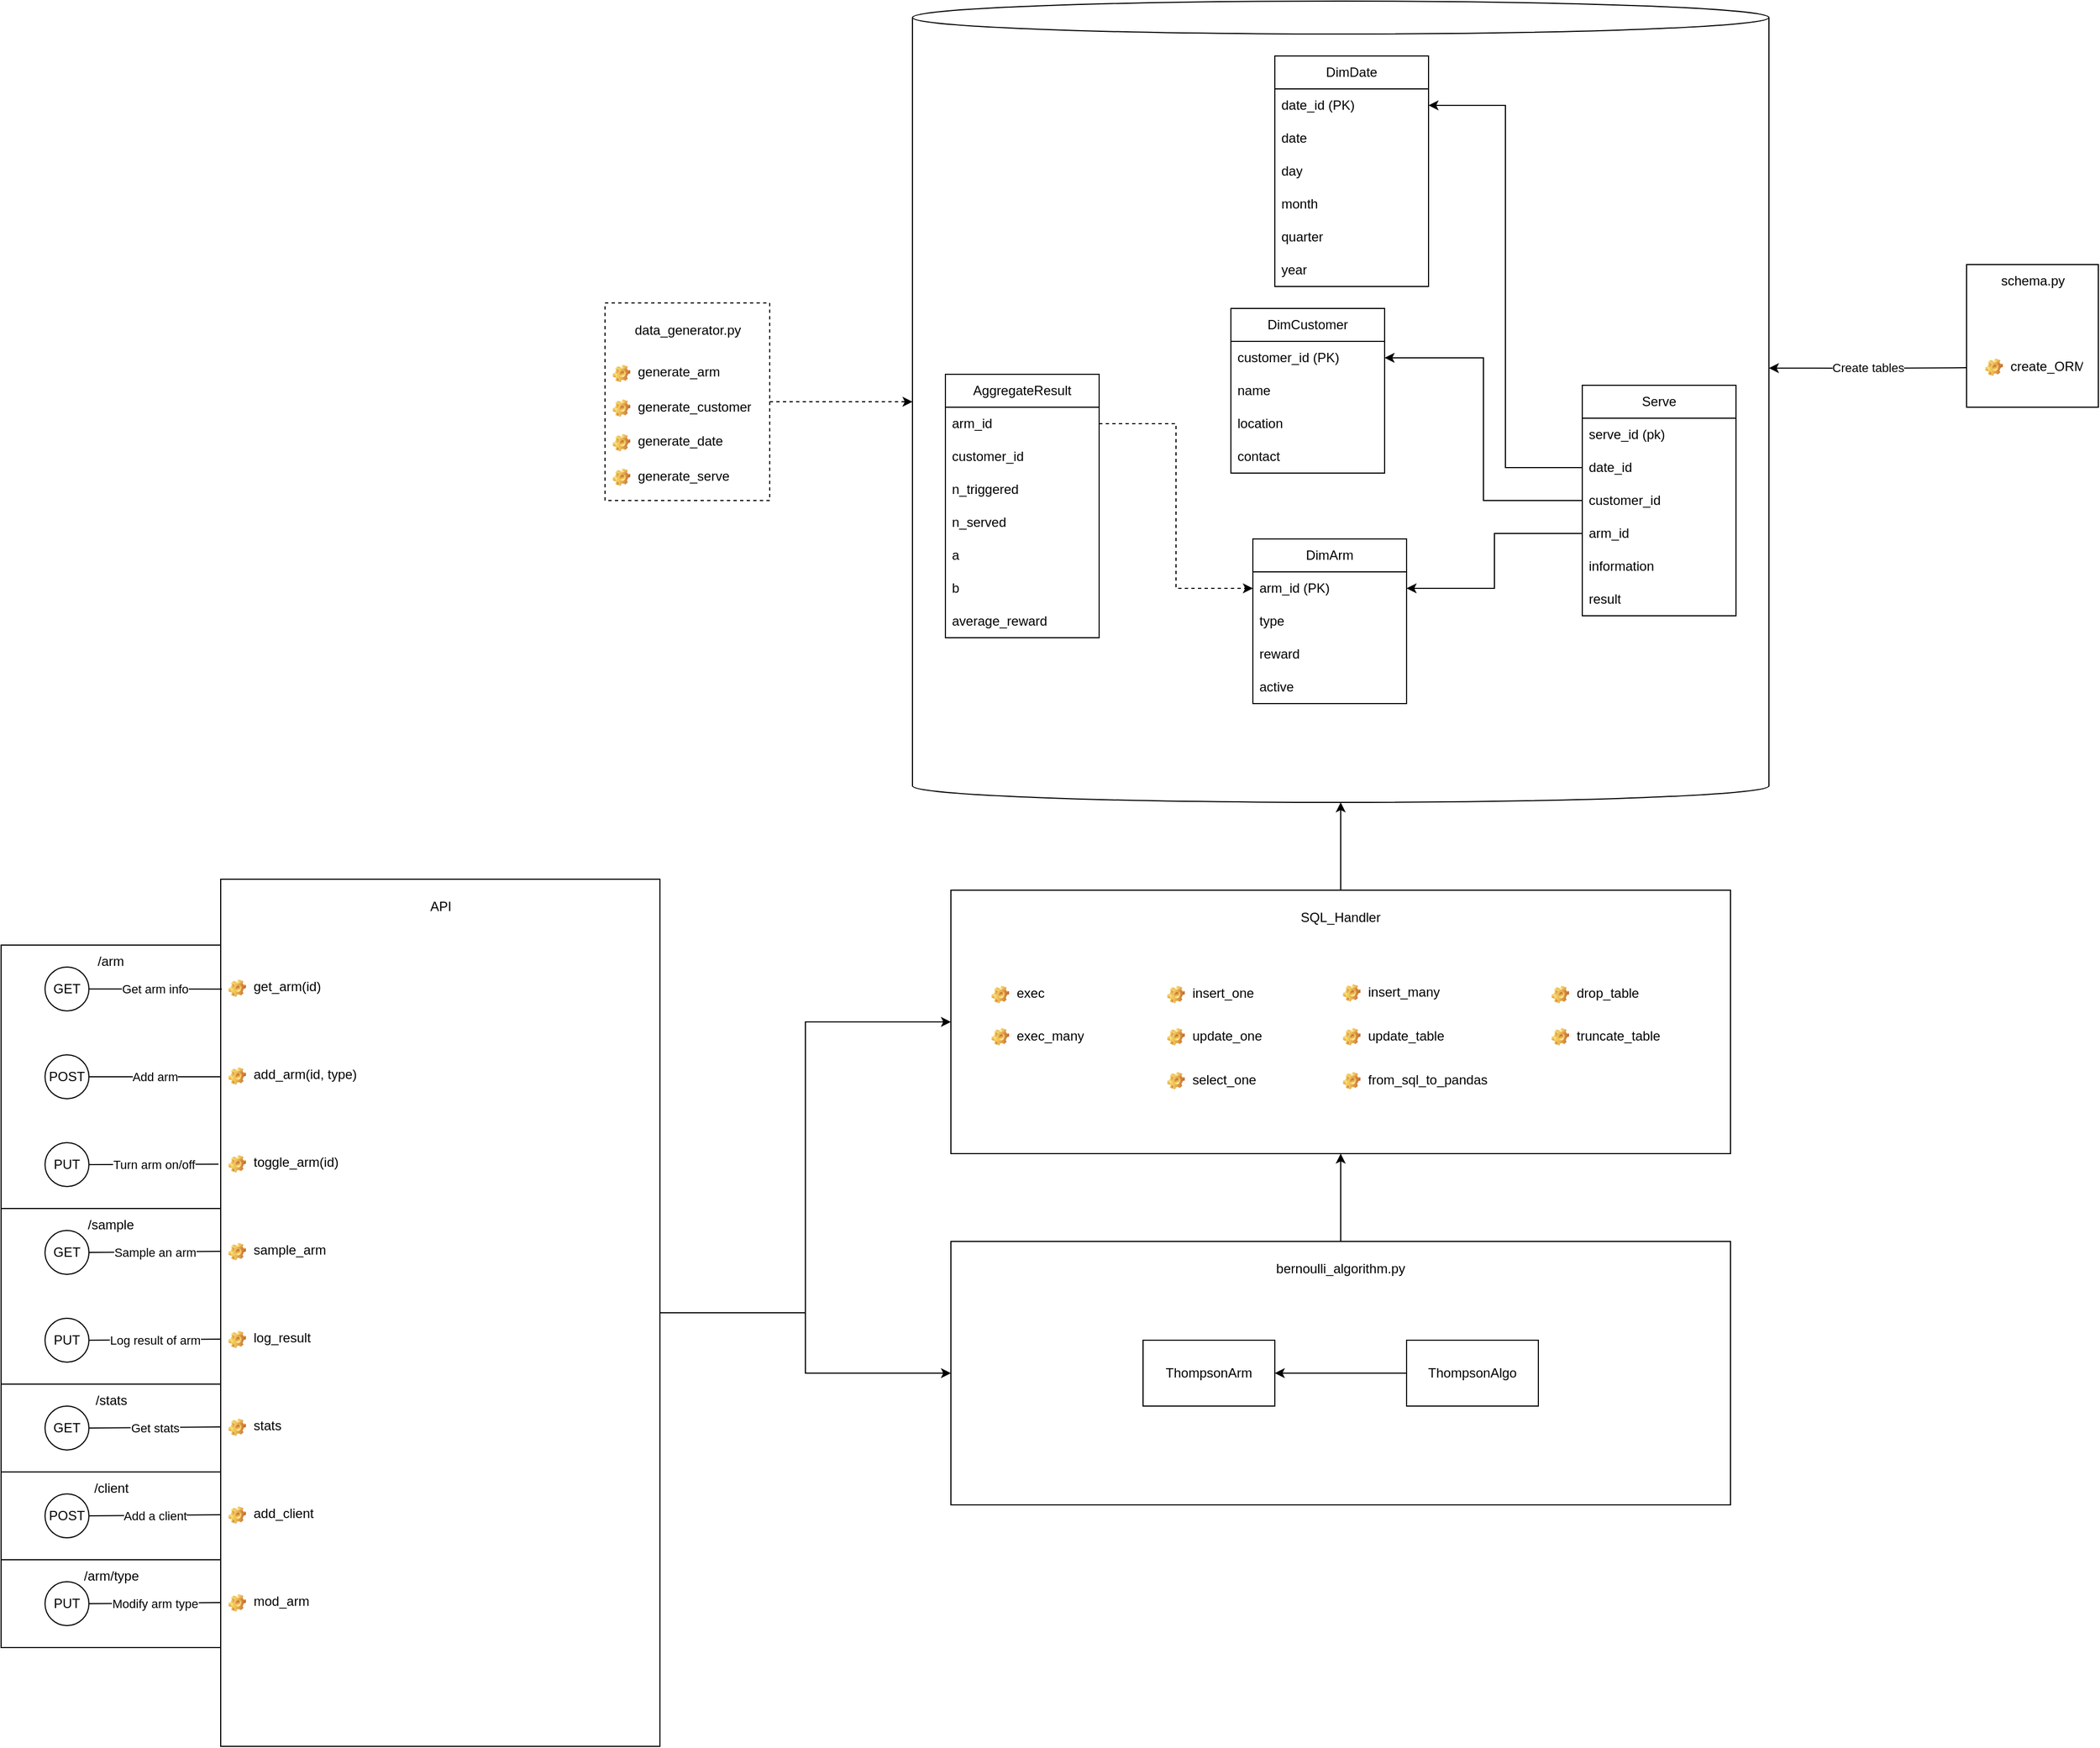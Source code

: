 <mxfile version="22.1.8" type="device">
  <diagram name="Page-1" id="Ht2SRZ-T48gmTUEBcy6G">
    <mxGraphModel dx="3783" dy="2763" grid="1" gridSize="10" guides="1" tooltips="1" connect="1" arrows="1" fold="1" page="1" pageScale="1" pageWidth="850" pageHeight="1100" math="0" shadow="0">
      <root>
        <mxCell id="0" />
        <mxCell id="1" parent="0" />
        <mxCell id="-B8I2vDSWO1O8QT1mReE-53" value="" style="rounded=0;whiteSpace=wrap;html=1;" parent="1" vertex="1">
          <mxGeometry x="-440" y="630" width="200" height="160" as="geometry" />
        </mxCell>
        <mxCell id="-B8I2vDSWO1O8QT1mReE-51" value="" style="rounded=0;whiteSpace=wrap;html=1;" parent="1" vertex="1">
          <mxGeometry x="-440" y="390" width="200" height="240" as="geometry" />
        </mxCell>
        <mxCell id="-B8I2vDSWO1O8QT1mReE-187" style="edgeStyle=orthogonalEdgeStyle;rounded=0;orthogonalLoop=1;jettySize=auto;html=1;entryX=0;entryY=0.5;entryDx=0;entryDy=0;" parent="1" source="-B8I2vDSWO1O8QT1mReE-1" target="-B8I2vDSWO1O8QT1mReE-165" edge="1">
          <mxGeometry relative="1" as="geometry" />
        </mxCell>
        <mxCell id="-B8I2vDSWO1O8QT1mReE-189" style="edgeStyle=orthogonalEdgeStyle;rounded=0;orthogonalLoop=1;jettySize=auto;html=1;entryX=0;entryY=0.5;entryDx=0;entryDy=0;" parent="1" source="-B8I2vDSWO1O8QT1mReE-1" target="-B8I2vDSWO1O8QT1mReE-138" edge="1">
          <mxGeometry relative="1" as="geometry" />
        </mxCell>
        <mxCell id="-B8I2vDSWO1O8QT1mReE-1" value="" style="rounded=0;whiteSpace=wrap;html=1;" parent="1" vertex="1">
          <mxGeometry x="-240" y="330" width="400" height="790" as="geometry" />
        </mxCell>
        <mxCell id="-B8I2vDSWO1O8QT1mReE-2" value="" style="shape=cylinder3;whiteSpace=wrap;html=1;boundedLbl=1;backgroundOutline=1;size=15;" parent="1" vertex="1">
          <mxGeometry x="390" y="-470" width="780" height="730" as="geometry" />
        </mxCell>
        <mxCell id="-B8I2vDSWO1O8QT1mReE-3" value="GET" style="ellipse;whiteSpace=wrap;html=1;aspect=fixed;" parent="1" vertex="1">
          <mxGeometry x="-400" y="410" width="40" height="40" as="geometry" />
        </mxCell>
        <mxCell id="-B8I2vDSWO1O8QT1mReE-4" value="POST" style="ellipse;whiteSpace=wrap;html=1;aspect=fixed;" parent="1" vertex="1">
          <mxGeometry x="-400" y="490" width="40" height="40" as="geometry" />
        </mxCell>
        <mxCell id="-B8I2vDSWO1O8QT1mReE-5" value="PUT" style="ellipse;whiteSpace=wrap;html=1;aspect=fixed;" parent="1" vertex="1">
          <mxGeometry x="-400" y="570" width="40" height="40" as="geometry" />
        </mxCell>
        <mxCell id="-B8I2vDSWO1O8QT1mReE-7" value="Turn arm on/off" style="endArrow=none;html=1;rounded=0;exitX=1;exitY=0.5;exitDx=0;exitDy=0;entryX=0.99;entryY=0.832;entryDx=0;entryDy=0;entryPerimeter=0;" parent="1" source="-B8I2vDSWO1O8QT1mReE-5" target="-B8I2vDSWO1O8QT1mReE-51" edge="1">
          <mxGeometry width="50" height="50" relative="1" as="geometry">
            <mxPoint x="-20" y="590" as="sourcePoint" />
            <mxPoint x="30" y="540" as="targetPoint" />
          </mxGeometry>
        </mxCell>
        <mxCell id="-B8I2vDSWO1O8QT1mReE-8" value="toggle_arm(id)" style="label;fontStyle=0;strokeColor=none;fillColor=none;align=left;verticalAlign=top;overflow=hidden;spacingLeft=28;spacingRight=4;rotatable=0;points=[[0,0.5],[1,0.5]];portConstraint=eastwest;imageWidth=16;imageHeight=16;whiteSpace=wrap;html=1;image=img/clipart/Gear_128x128.png;imageVerticalAlign=top;" parent="1" vertex="1">
          <mxGeometry x="-240" y="574.25" width="150" height="31.5" as="geometry" />
        </mxCell>
        <mxCell id="-B8I2vDSWO1O8QT1mReE-9" value="Add arm" style="endArrow=none;html=1;rounded=0;exitX=1;exitY=0.5;exitDx=0;exitDy=0;entryX=0;entryY=0.5;entryDx=0;entryDy=0;" parent="1" source="-B8I2vDSWO1O8QT1mReE-4" target="-B8I2vDSWO1O8QT1mReE-11" edge="1">
          <mxGeometry relative="1" as="geometry">
            <mxPoint x="-190" y="540" as="sourcePoint" />
            <mxPoint x="-30" y="540" as="targetPoint" />
          </mxGeometry>
        </mxCell>
        <mxCell id="-B8I2vDSWO1O8QT1mReE-11" value="add_arm(id, type)" style="label;fontStyle=0;strokeColor=none;fillColor=none;align=left;verticalAlign=top;overflow=hidden;spacingLeft=28;spacingRight=4;rotatable=0;points=[[0,0.5],[1,0.5]];portConstraint=eastwest;imageWidth=16;imageHeight=16;whiteSpace=wrap;html=1;image=img/clipart/Gear_128x128.png;imageVerticalAlign=top;" parent="1" vertex="1">
          <mxGeometry x="-240" y="494.25" width="220" height="31.5" as="geometry" />
        </mxCell>
        <mxCell id="-B8I2vDSWO1O8QT1mReE-12" value="Get arm info" style="endArrow=none;html=1;rounded=0;exitX=1;exitY=0.5;exitDx=0;exitDy=0;entryX=1.005;entryY=0.167;entryDx=0;entryDy=0;entryPerimeter=0;" parent="1" source="-B8I2vDSWO1O8QT1mReE-3" target="-B8I2vDSWO1O8QT1mReE-51" edge="1">
          <mxGeometry relative="1" as="geometry">
            <mxPoint x="-390" y="520" as="sourcePoint" />
            <mxPoint x="-230" y="520" as="targetPoint" />
          </mxGeometry>
        </mxCell>
        <mxCell id="-B8I2vDSWO1O8QT1mReE-14" value="API" style="text;html=1;align=center;verticalAlign=middle;resizable=0;points=[];autosize=1;strokeColor=none;fillColor=none;" parent="1" vertex="1">
          <mxGeometry x="-60" y="340" width="40" height="30" as="geometry" />
        </mxCell>
        <mxCell id="-B8I2vDSWO1O8QT1mReE-15" value="get_arm(id)" style="label;fontStyle=0;strokeColor=none;fillColor=none;align=left;verticalAlign=top;overflow=hidden;spacingLeft=28;spacingRight=4;rotatable=0;points=[[0,0.5],[1,0.5]];portConstraint=eastwest;imageWidth=16;imageHeight=16;whiteSpace=wrap;html=1;image=img/clipart/Gear_128x128.png;imageVerticalAlign=top;" parent="1" vertex="1">
          <mxGeometry x="-240" y="414.25" width="190" height="31.5" as="geometry" />
        </mxCell>
        <mxCell id="-B8I2vDSWO1O8QT1mReE-18" value="DimCustomer" style="swimlane;fontStyle=0;childLayout=stackLayout;horizontal=1;startSize=30;horizontalStack=0;resizeParent=1;resizeParentMax=0;resizeLast=0;collapsible=1;marginBottom=0;whiteSpace=wrap;html=1;" parent="1" vertex="1">
          <mxGeometry x="680" y="-190" width="140" height="150" as="geometry">
            <mxRectangle x="570" y="-40" width="110" height="30" as="alternateBounds" />
          </mxGeometry>
        </mxCell>
        <mxCell id="-B8I2vDSWO1O8QT1mReE-19" value="customer_id (PK)" style="text;strokeColor=none;fillColor=none;align=left;verticalAlign=middle;spacingLeft=4;spacingRight=4;overflow=hidden;points=[[0,0.5],[1,0.5]];portConstraint=eastwest;rotatable=0;whiteSpace=wrap;html=1;" parent="-B8I2vDSWO1O8QT1mReE-18" vertex="1">
          <mxGeometry y="30" width="140" height="30" as="geometry" />
        </mxCell>
        <mxCell id="-B8I2vDSWO1O8QT1mReE-20" value="name" style="text;strokeColor=none;fillColor=none;align=left;verticalAlign=middle;spacingLeft=4;spacingRight=4;overflow=hidden;points=[[0,0.5],[1,0.5]];portConstraint=eastwest;rotatable=0;whiteSpace=wrap;html=1;" parent="-B8I2vDSWO1O8QT1mReE-18" vertex="1">
          <mxGeometry y="60" width="140" height="30" as="geometry" />
        </mxCell>
        <mxCell id="-B8I2vDSWO1O8QT1mReE-21" value="location" style="text;strokeColor=none;fillColor=none;align=left;verticalAlign=middle;spacingLeft=4;spacingRight=4;overflow=hidden;points=[[0,0.5],[1,0.5]];portConstraint=eastwest;rotatable=0;whiteSpace=wrap;html=1;" parent="-B8I2vDSWO1O8QT1mReE-18" vertex="1">
          <mxGeometry y="90" width="140" height="30" as="geometry" />
        </mxCell>
        <mxCell id="-B8I2vDSWO1O8QT1mReE-22" value="contact" style="text;strokeColor=none;fillColor=none;align=left;verticalAlign=middle;spacingLeft=4;spacingRight=4;overflow=hidden;points=[[0,0.5],[1,0.5]];portConstraint=eastwest;rotatable=0;whiteSpace=wrap;html=1;" parent="-B8I2vDSWO1O8QT1mReE-18" vertex="1">
          <mxGeometry y="120" width="140" height="30" as="geometry" />
        </mxCell>
        <mxCell id="-B8I2vDSWO1O8QT1mReE-23" value="DimDate" style="swimlane;fontStyle=0;childLayout=stackLayout;horizontal=1;startSize=30;horizontalStack=0;resizeParent=1;resizeParentMax=0;resizeLast=0;collapsible=1;marginBottom=0;whiteSpace=wrap;html=1;" parent="1" vertex="1">
          <mxGeometry x="720" y="-420" width="140" height="210" as="geometry">
            <mxRectangle x="570" y="-40" width="110" height="30" as="alternateBounds" />
          </mxGeometry>
        </mxCell>
        <mxCell id="-B8I2vDSWO1O8QT1mReE-24" value="date_id (PK)" style="text;strokeColor=none;fillColor=none;align=left;verticalAlign=middle;spacingLeft=4;spacingRight=4;overflow=hidden;points=[[0,0.5],[1,0.5]];portConstraint=eastwest;rotatable=0;whiteSpace=wrap;html=1;" parent="-B8I2vDSWO1O8QT1mReE-23" vertex="1">
          <mxGeometry y="30" width="140" height="30" as="geometry" />
        </mxCell>
        <mxCell id="-B8I2vDSWO1O8QT1mReE-25" value="date" style="text;strokeColor=none;fillColor=none;align=left;verticalAlign=middle;spacingLeft=4;spacingRight=4;overflow=hidden;points=[[0,0.5],[1,0.5]];portConstraint=eastwest;rotatable=0;whiteSpace=wrap;html=1;" parent="-B8I2vDSWO1O8QT1mReE-23" vertex="1">
          <mxGeometry y="60" width="140" height="30" as="geometry" />
        </mxCell>
        <mxCell id="-B8I2vDSWO1O8QT1mReE-26" value="day" style="text;strokeColor=none;fillColor=none;align=left;verticalAlign=middle;spacingLeft=4;spacingRight=4;overflow=hidden;points=[[0,0.5],[1,0.5]];portConstraint=eastwest;rotatable=0;whiteSpace=wrap;html=1;" parent="-B8I2vDSWO1O8QT1mReE-23" vertex="1">
          <mxGeometry y="90" width="140" height="30" as="geometry" />
        </mxCell>
        <mxCell id="-B8I2vDSWO1O8QT1mReE-27" value="month" style="text;strokeColor=none;fillColor=none;align=left;verticalAlign=middle;spacingLeft=4;spacingRight=4;overflow=hidden;points=[[0,0.5],[1,0.5]];portConstraint=eastwest;rotatable=0;whiteSpace=wrap;html=1;" parent="-B8I2vDSWO1O8QT1mReE-23" vertex="1">
          <mxGeometry y="120" width="140" height="30" as="geometry" />
        </mxCell>
        <mxCell id="-B8I2vDSWO1O8QT1mReE-28" value="quarter" style="text;strokeColor=none;fillColor=none;align=left;verticalAlign=middle;spacingLeft=4;spacingRight=4;overflow=hidden;points=[[0,0.5],[1,0.5]];portConstraint=eastwest;rotatable=0;whiteSpace=wrap;html=1;" parent="-B8I2vDSWO1O8QT1mReE-23" vertex="1">
          <mxGeometry y="150" width="140" height="30" as="geometry" />
        </mxCell>
        <mxCell id="-B8I2vDSWO1O8QT1mReE-29" value="year" style="text;strokeColor=none;fillColor=none;align=left;verticalAlign=middle;spacingLeft=4;spacingRight=4;overflow=hidden;points=[[0,0.5],[1,0.5]];portConstraint=eastwest;rotatable=0;whiteSpace=wrap;html=1;" parent="-B8I2vDSWO1O8QT1mReE-23" vertex="1">
          <mxGeometry y="180" width="140" height="30" as="geometry" />
        </mxCell>
        <mxCell id="-B8I2vDSWO1O8QT1mReE-30" value="DimArm" style="swimlane;fontStyle=0;childLayout=stackLayout;horizontal=1;startSize=30;horizontalStack=0;resizeParent=1;resizeParentMax=0;resizeLast=0;collapsible=1;marginBottom=0;whiteSpace=wrap;html=1;" parent="1" vertex="1">
          <mxGeometry x="700" y="20" width="140" height="150" as="geometry">
            <mxRectangle x="570" y="-40" width="110" height="30" as="alternateBounds" />
          </mxGeometry>
        </mxCell>
        <mxCell id="-B8I2vDSWO1O8QT1mReE-31" value="arm_id (PK)" style="text;strokeColor=none;fillColor=none;align=left;verticalAlign=middle;spacingLeft=4;spacingRight=4;overflow=hidden;points=[[0,0.5],[1,0.5]];portConstraint=eastwest;rotatable=0;whiteSpace=wrap;html=1;" parent="-B8I2vDSWO1O8QT1mReE-30" vertex="1">
          <mxGeometry y="30" width="140" height="30" as="geometry" />
        </mxCell>
        <mxCell id="-B8I2vDSWO1O8QT1mReE-32" value="type" style="text;strokeColor=none;fillColor=none;align=left;verticalAlign=middle;spacingLeft=4;spacingRight=4;overflow=hidden;points=[[0,0.5],[1,0.5]];portConstraint=eastwest;rotatable=0;whiteSpace=wrap;html=1;" parent="-B8I2vDSWO1O8QT1mReE-30" vertex="1">
          <mxGeometry y="60" width="140" height="30" as="geometry" />
        </mxCell>
        <mxCell id="-B8I2vDSWO1O8QT1mReE-35" value="reward" style="text;strokeColor=none;fillColor=none;align=left;verticalAlign=middle;spacingLeft=4;spacingRight=4;overflow=hidden;points=[[0,0.5],[1,0.5]];portConstraint=eastwest;rotatable=0;whiteSpace=wrap;html=1;" parent="-B8I2vDSWO1O8QT1mReE-30" vertex="1">
          <mxGeometry y="90" width="140" height="30" as="geometry" />
        </mxCell>
        <mxCell id="-B8I2vDSWO1O8QT1mReE-34" value="active" style="text;strokeColor=none;fillColor=none;align=left;verticalAlign=middle;spacingLeft=4;spacingRight=4;overflow=hidden;points=[[0,0.5],[1,0.5]];portConstraint=eastwest;rotatable=0;whiteSpace=wrap;html=1;" parent="-B8I2vDSWO1O8QT1mReE-30" vertex="1">
          <mxGeometry y="120" width="140" height="30" as="geometry" />
        </mxCell>
        <mxCell id="-B8I2vDSWO1O8QT1mReE-37" value="Serve" style="swimlane;fontStyle=0;childLayout=stackLayout;horizontal=1;startSize=30;horizontalStack=0;resizeParent=1;resizeParentMax=0;resizeLast=0;collapsible=1;marginBottom=0;whiteSpace=wrap;html=1;" parent="1" vertex="1">
          <mxGeometry x="1000" y="-120" width="140" height="210" as="geometry">
            <mxRectangle x="570" y="-40" width="110" height="30" as="alternateBounds" />
          </mxGeometry>
        </mxCell>
        <mxCell id="-B8I2vDSWO1O8QT1mReE-38" value="serve_id (pk)" style="text;strokeColor=none;fillColor=none;align=left;verticalAlign=middle;spacingLeft=4;spacingRight=4;overflow=hidden;points=[[0,0.5],[1,0.5]];portConstraint=eastwest;rotatable=0;whiteSpace=wrap;html=1;" parent="-B8I2vDSWO1O8QT1mReE-37" vertex="1">
          <mxGeometry y="30" width="140" height="30" as="geometry" />
        </mxCell>
        <mxCell id="-B8I2vDSWO1O8QT1mReE-40" value="date_id" style="text;strokeColor=none;fillColor=none;align=left;verticalAlign=middle;spacingLeft=4;spacingRight=4;overflow=hidden;points=[[0,0.5],[1,0.5]];portConstraint=eastwest;rotatable=0;whiteSpace=wrap;html=1;" parent="-B8I2vDSWO1O8QT1mReE-37" vertex="1">
          <mxGeometry y="60" width="140" height="30" as="geometry" />
        </mxCell>
        <mxCell id="-B8I2vDSWO1O8QT1mReE-39" value="customer_id" style="text;strokeColor=none;fillColor=none;align=left;verticalAlign=middle;spacingLeft=4;spacingRight=4;overflow=hidden;points=[[0,0.5],[1,0.5]];portConstraint=eastwest;rotatable=0;whiteSpace=wrap;html=1;" parent="-B8I2vDSWO1O8QT1mReE-37" vertex="1">
          <mxGeometry y="90" width="140" height="30" as="geometry" />
        </mxCell>
        <mxCell id="-B8I2vDSWO1O8QT1mReE-41" value="arm_id" style="text;strokeColor=none;fillColor=none;align=left;verticalAlign=middle;spacingLeft=4;spacingRight=4;overflow=hidden;points=[[0,0.5],[1,0.5]];portConstraint=eastwest;rotatable=0;whiteSpace=wrap;html=1;" parent="-B8I2vDSWO1O8QT1mReE-37" vertex="1">
          <mxGeometry y="120" width="140" height="30" as="geometry" />
        </mxCell>
        <mxCell id="-B8I2vDSWO1O8QT1mReE-103" value="information" style="text;strokeColor=none;fillColor=none;align=left;verticalAlign=middle;spacingLeft=4;spacingRight=4;overflow=hidden;points=[[0,0.5],[1,0.5]];portConstraint=eastwest;rotatable=0;whiteSpace=wrap;html=1;" parent="-B8I2vDSWO1O8QT1mReE-37" vertex="1">
          <mxGeometry y="150" width="140" height="30" as="geometry" />
        </mxCell>
        <mxCell id="-B8I2vDSWO1O8QT1mReE-137" value="result" style="text;strokeColor=none;fillColor=none;align=left;verticalAlign=middle;spacingLeft=4;spacingRight=4;overflow=hidden;points=[[0,0.5],[1,0.5]];portConstraint=eastwest;rotatable=0;whiteSpace=wrap;html=1;" parent="-B8I2vDSWO1O8QT1mReE-37" vertex="1">
          <mxGeometry y="180" width="140" height="30" as="geometry" />
        </mxCell>
        <mxCell id="-B8I2vDSWO1O8QT1mReE-43" style="edgeStyle=orthogonalEdgeStyle;rounded=0;orthogonalLoop=1;jettySize=auto;html=1;" parent="1" source="-B8I2vDSWO1O8QT1mReE-39" target="-B8I2vDSWO1O8QT1mReE-19" edge="1">
          <mxGeometry relative="1" as="geometry" />
        </mxCell>
        <mxCell id="-B8I2vDSWO1O8QT1mReE-44" style="edgeStyle=orthogonalEdgeStyle;rounded=0;orthogonalLoop=1;jettySize=auto;html=1;entryX=1;entryY=0.5;entryDx=0;entryDy=0;" parent="1" source="-B8I2vDSWO1O8QT1mReE-40" target="-B8I2vDSWO1O8QT1mReE-24" edge="1">
          <mxGeometry relative="1" as="geometry" />
        </mxCell>
        <mxCell id="-B8I2vDSWO1O8QT1mReE-47" value="GET" style="ellipse;whiteSpace=wrap;html=1;aspect=fixed;" parent="1" vertex="1">
          <mxGeometry x="-400" y="650" width="40" height="40" as="geometry" />
        </mxCell>
        <mxCell id="-B8I2vDSWO1O8QT1mReE-48" value="Sample an arm" style="endArrow=none;html=1;rounded=0;exitX=1;exitY=0.5;exitDx=0;exitDy=0;entryX=-0.001;entryY=0.231;entryDx=0;entryDy=0;entryPerimeter=0;" parent="1" source="-B8I2vDSWO1O8QT1mReE-47" edge="1">
          <mxGeometry relative="1" as="geometry">
            <mxPoint x="-390" y="760" as="sourcePoint" />
            <mxPoint x="-240" y="669" as="targetPoint" />
          </mxGeometry>
        </mxCell>
        <mxCell id="-B8I2vDSWO1O8QT1mReE-50" value="sample_arm" style="label;fontStyle=0;strokeColor=none;fillColor=none;align=left;verticalAlign=top;overflow=hidden;spacingLeft=28;spacingRight=4;rotatable=0;points=[[0,0.5],[1,0.5]];portConstraint=eastwest;imageWidth=16;imageHeight=16;whiteSpace=wrap;html=1;image=img/clipart/Gear_128x128.png;imageVerticalAlign=top;" parent="1" vertex="1">
          <mxGeometry x="-240" y="654.25" width="150" height="31.5" as="geometry" />
        </mxCell>
        <mxCell id="-B8I2vDSWO1O8QT1mReE-52" value="/arm" style="text;html=1;strokeColor=none;fillColor=none;align=center;verticalAlign=middle;whiteSpace=wrap;rounded=0;" parent="1" vertex="1">
          <mxGeometry x="-370" y="390" width="60" height="30" as="geometry" />
        </mxCell>
        <mxCell id="-B8I2vDSWO1O8QT1mReE-54" value="/sample" style="text;html=1;strokeColor=none;fillColor=none;align=center;verticalAlign=middle;whiteSpace=wrap;rounded=0;" parent="1" vertex="1">
          <mxGeometry x="-370" y="630" width="60" height="30" as="geometry" />
        </mxCell>
        <mxCell id="-B8I2vDSWO1O8QT1mReE-56" value="PUT" style="ellipse;whiteSpace=wrap;html=1;aspect=fixed;" parent="1" vertex="1">
          <mxGeometry x="-400" y="730" width="40" height="40" as="geometry" />
        </mxCell>
        <mxCell id="-B8I2vDSWO1O8QT1mReE-57" value="Log result of arm" style="endArrow=none;html=1;rounded=0;exitX=1;exitY=0.5;exitDx=0;exitDy=0;entryX=-0.001;entryY=0.231;entryDx=0;entryDy=0;entryPerimeter=0;" parent="1" source="-B8I2vDSWO1O8QT1mReE-56" edge="1">
          <mxGeometry relative="1" as="geometry">
            <mxPoint x="-390" y="840" as="sourcePoint" />
            <mxPoint x="-240" y="749" as="targetPoint" />
          </mxGeometry>
        </mxCell>
        <mxCell id="-B8I2vDSWO1O8QT1mReE-58" value="log_result" style="label;fontStyle=0;strokeColor=none;fillColor=none;align=left;verticalAlign=top;overflow=hidden;spacingLeft=28;spacingRight=4;rotatable=0;points=[[0,0.5],[1,0.5]];portConstraint=eastwest;imageWidth=16;imageHeight=16;whiteSpace=wrap;html=1;image=img/clipart/Gear_128x128.png;imageVerticalAlign=top;" parent="1" vertex="1">
          <mxGeometry x="-240" y="734.25" width="150" height="31.5" as="geometry" />
        </mxCell>
        <mxCell id="-B8I2vDSWO1O8QT1mReE-62" value="" style="rounded=0;whiteSpace=wrap;html=1;" parent="1" vertex="1">
          <mxGeometry x="-440" y="790" width="200" height="80" as="geometry" />
        </mxCell>
        <mxCell id="-B8I2vDSWO1O8QT1mReE-63" value="/stats" style="text;html=1;align=center;verticalAlign=middle;resizable=0;points=[];autosize=1;strokeColor=none;fillColor=none;" parent="1" vertex="1">
          <mxGeometry x="-365" y="790" width="50" height="30" as="geometry" />
        </mxCell>
        <mxCell id="-B8I2vDSWO1O8QT1mReE-64" value="GET" style="ellipse;whiteSpace=wrap;html=1;aspect=fixed;" parent="1" vertex="1">
          <mxGeometry x="-400" y="810" width="40" height="40" as="geometry" />
        </mxCell>
        <mxCell id="-B8I2vDSWO1O8QT1mReE-65" value="Get stats" style="endArrow=none;html=1;rounded=0;exitX=1;exitY=0.5;exitDx=0;exitDy=0;entryX=-0.001;entryY=0.231;entryDx=0;entryDy=0;entryPerimeter=0;" parent="1" source="-B8I2vDSWO1O8QT1mReE-64" edge="1">
          <mxGeometry relative="1" as="geometry">
            <mxPoint x="-390" y="920" as="sourcePoint" />
            <mxPoint x="-240" y="829" as="targetPoint" />
          </mxGeometry>
        </mxCell>
        <mxCell id="-B8I2vDSWO1O8QT1mReE-66" value="stats" style="label;fontStyle=0;strokeColor=none;fillColor=none;align=left;verticalAlign=top;overflow=hidden;spacingLeft=28;spacingRight=4;rotatable=0;points=[[0,0.5],[1,0.5]];portConstraint=eastwest;imageWidth=16;imageHeight=16;whiteSpace=wrap;html=1;image=img/clipart/Gear_128x128.png;imageVerticalAlign=top;" parent="1" vertex="1">
          <mxGeometry x="-240" y="814.25" width="150" height="31.5" as="geometry" />
        </mxCell>
        <mxCell id="-B8I2vDSWO1O8QT1mReE-81" value="" style="rounded=0;whiteSpace=wrap;html=1;" parent="1" vertex="1">
          <mxGeometry x="-440" y="870" width="200" height="80" as="geometry" />
        </mxCell>
        <mxCell id="-B8I2vDSWO1O8QT1mReE-82" value="Add a client" style="endArrow=none;html=1;rounded=0;exitX=1;exitY=0.5;exitDx=0;exitDy=0;entryX=-0.001;entryY=0.231;entryDx=0;entryDy=0;entryPerimeter=0;" parent="1" source="-B8I2vDSWO1O8QT1mReE-83" edge="1">
          <mxGeometry relative="1" as="geometry">
            <mxPoint x="-390" y="1000" as="sourcePoint" />
            <mxPoint x="-240" y="909" as="targetPoint" />
          </mxGeometry>
        </mxCell>
        <mxCell id="-B8I2vDSWO1O8QT1mReE-83" value="POST" style="ellipse;whiteSpace=wrap;html=1;aspect=fixed;" parent="1" vertex="1">
          <mxGeometry x="-400" y="890" width="40" height="40" as="geometry" />
        </mxCell>
        <mxCell id="-B8I2vDSWO1O8QT1mReE-84" value="/client" style="text;html=1;align=center;verticalAlign=middle;resizable=0;points=[];autosize=1;strokeColor=none;fillColor=none;" parent="1" vertex="1">
          <mxGeometry x="-365" y="870" width="50" height="30" as="geometry" />
        </mxCell>
        <mxCell id="-B8I2vDSWO1O8QT1mReE-85" value="add_client" style="label;fontStyle=0;strokeColor=none;fillColor=none;align=left;verticalAlign=top;overflow=hidden;spacingLeft=28;spacingRight=4;rotatable=0;points=[[0,0.5],[1,0.5]];portConstraint=eastwest;imageWidth=16;imageHeight=16;whiteSpace=wrap;html=1;image=img/clipart/Gear_128x128.png;imageVerticalAlign=top;" parent="1" vertex="1">
          <mxGeometry x="-240" y="894.25" width="150" height="31.5" as="geometry" />
        </mxCell>
        <mxCell id="-B8I2vDSWO1O8QT1mReE-105" style="edgeStyle=orthogonalEdgeStyle;rounded=0;orthogonalLoop=1;jettySize=auto;html=1;entryX=1;entryY=0.5;entryDx=0;entryDy=0;" parent="1" source="-B8I2vDSWO1O8QT1mReE-41" target="-B8I2vDSWO1O8QT1mReE-31" edge="1">
          <mxGeometry relative="1" as="geometry" />
        </mxCell>
        <mxCell id="-B8I2vDSWO1O8QT1mReE-125" value="AggregateResult" style="swimlane;fontStyle=0;childLayout=stackLayout;horizontal=1;startSize=30;horizontalStack=0;resizeParent=1;resizeParentMax=0;resizeLast=0;collapsible=1;marginBottom=0;whiteSpace=wrap;html=1;" parent="1" vertex="1">
          <mxGeometry x="420" y="-130" width="140" height="240" as="geometry">
            <mxRectangle x="570" y="-40" width="110" height="30" as="alternateBounds" />
          </mxGeometry>
        </mxCell>
        <mxCell id="-B8I2vDSWO1O8QT1mReE-126" value="arm_id" style="text;strokeColor=none;fillColor=none;align=left;verticalAlign=middle;spacingLeft=4;spacingRight=4;overflow=hidden;points=[[0,0.5],[1,0.5]];portConstraint=eastwest;rotatable=0;whiteSpace=wrap;html=1;" parent="-B8I2vDSWO1O8QT1mReE-125" vertex="1">
          <mxGeometry y="30" width="140" height="30" as="geometry" />
        </mxCell>
        <mxCell id="-B8I2vDSWO1O8QT1mReE-182" value="customer_id" style="text;strokeColor=none;fillColor=none;align=left;verticalAlign=middle;spacingLeft=4;spacingRight=4;overflow=hidden;points=[[0,0.5],[1,0.5]];portConstraint=eastwest;rotatable=0;whiteSpace=wrap;html=1;" parent="-B8I2vDSWO1O8QT1mReE-125" vertex="1">
          <mxGeometry y="60" width="140" height="30" as="geometry" />
        </mxCell>
        <mxCell id="-B8I2vDSWO1O8QT1mReE-128" value="n_triggered" style="text;strokeColor=none;fillColor=none;align=left;verticalAlign=middle;spacingLeft=4;spacingRight=4;overflow=hidden;points=[[0,0.5],[1,0.5]];portConstraint=eastwest;rotatable=0;whiteSpace=wrap;html=1;" parent="-B8I2vDSWO1O8QT1mReE-125" vertex="1">
          <mxGeometry y="90" width="140" height="30" as="geometry" />
        </mxCell>
        <mxCell id="-B8I2vDSWO1O8QT1mReE-131" value="n_served" style="text;strokeColor=none;fillColor=none;align=left;verticalAlign=middle;spacingLeft=4;spacingRight=4;overflow=hidden;points=[[0,0.5],[1,0.5]];portConstraint=eastwest;rotatable=0;whiteSpace=wrap;html=1;" parent="-B8I2vDSWO1O8QT1mReE-125" vertex="1">
          <mxGeometry y="120" width="140" height="30" as="geometry" />
        </mxCell>
        <mxCell id="-B8I2vDSWO1O8QT1mReE-129" value="a" style="text;strokeColor=none;fillColor=none;align=left;verticalAlign=middle;spacingLeft=4;spacingRight=4;overflow=hidden;points=[[0,0.5],[1,0.5]];portConstraint=eastwest;rotatable=0;whiteSpace=wrap;html=1;" parent="-B8I2vDSWO1O8QT1mReE-125" vertex="1">
          <mxGeometry y="150" width="140" height="30" as="geometry" />
        </mxCell>
        <mxCell id="-B8I2vDSWO1O8QT1mReE-130" value="b" style="text;strokeColor=none;fillColor=none;align=left;verticalAlign=middle;spacingLeft=4;spacingRight=4;overflow=hidden;points=[[0,0.5],[1,0.5]];portConstraint=eastwest;rotatable=0;whiteSpace=wrap;html=1;" parent="-B8I2vDSWO1O8QT1mReE-125" vertex="1">
          <mxGeometry y="180" width="140" height="30" as="geometry" />
        </mxCell>
        <mxCell id="-B8I2vDSWO1O8QT1mReE-133" value="average_reward" style="text;strokeColor=none;fillColor=none;align=left;verticalAlign=middle;spacingLeft=4;spacingRight=4;overflow=hidden;points=[[0,0.5],[1,0.5]];portConstraint=eastwest;rotatable=0;whiteSpace=wrap;html=1;" parent="-B8I2vDSWO1O8QT1mReE-125" vertex="1">
          <mxGeometry y="210" width="140" height="30" as="geometry" />
        </mxCell>
        <mxCell id="-B8I2vDSWO1O8QT1mReE-134" style="edgeStyle=orthogonalEdgeStyle;rounded=0;orthogonalLoop=1;jettySize=auto;html=1;entryX=0;entryY=0.5;entryDx=0;entryDy=0;dashed=1;" parent="1" source="-B8I2vDSWO1O8QT1mReE-126" target="-B8I2vDSWO1O8QT1mReE-31" edge="1">
          <mxGeometry relative="1" as="geometry" />
        </mxCell>
        <mxCell id="-B8I2vDSWO1O8QT1mReE-138" value="" style="rounded=0;whiteSpace=wrap;html=1;" parent="1" vertex="1">
          <mxGeometry x="425" y="340" width="710" height="240" as="geometry" />
        </mxCell>
        <mxCell id="-B8I2vDSWO1O8QT1mReE-139" value="SQL_Handler" style="text;html=1;strokeColor=none;fillColor=none;align=center;verticalAlign=middle;whiteSpace=wrap;rounded=0;" parent="1" vertex="1">
          <mxGeometry x="750" y="350" width="60" height="30" as="geometry" />
        </mxCell>
        <mxCell id="-B8I2vDSWO1O8QT1mReE-141" value="" style="rounded=0;whiteSpace=wrap;html=1;" parent="1" vertex="1">
          <mxGeometry x="1350" y="-230" width="120" height="130" as="geometry" />
        </mxCell>
        <mxCell id="-B8I2vDSWO1O8QT1mReE-142" value="create_ORM" style="label;fontStyle=0;strokeColor=none;fillColor=none;align=left;verticalAlign=top;overflow=hidden;spacingLeft=28;spacingRight=4;rotatable=0;points=[[0,0.5],[1,0.5]];portConstraint=eastwest;imageWidth=16;imageHeight=16;whiteSpace=wrap;html=1;image=img/clipart/Gear_128x128.png;imageVerticalAlign=top;" parent="1" vertex="1">
          <mxGeometry x="1360" y="-151.5" width="100" height="31.5" as="geometry" />
        </mxCell>
        <mxCell id="-B8I2vDSWO1O8QT1mReE-143" value="Create tables" style="edgeStyle=orthogonalEdgeStyle;rounded=0;orthogonalLoop=1;jettySize=auto;html=1;entryX=1;entryY=0.458;entryDx=0;entryDy=0;entryPerimeter=0;" parent="1" target="-B8I2vDSWO1O8QT1mReE-2" edge="1">
          <mxGeometry relative="1" as="geometry">
            <mxPoint x="1350" y="-136" as="sourcePoint" />
          </mxGeometry>
        </mxCell>
        <mxCell id="-B8I2vDSWO1O8QT1mReE-144" value="schema.py" style="text;html=1;align=center;verticalAlign=middle;resizable=0;points=[];autosize=1;strokeColor=none;fillColor=none;" parent="1" vertex="1">
          <mxGeometry x="1370" y="-230" width="80" height="30" as="geometry" />
        </mxCell>
        <mxCell id="-B8I2vDSWO1O8QT1mReE-146" style="edgeStyle=orthogonalEdgeStyle;rounded=0;orthogonalLoop=1;jettySize=auto;html=1;entryX=0.5;entryY=1;entryDx=0;entryDy=0;entryPerimeter=0;" parent="1" source="-B8I2vDSWO1O8QT1mReE-138" target="-B8I2vDSWO1O8QT1mReE-2" edge="1">
          <mxGeometry relative="1" as="geometry" />
        </mxCell>
        <mxCell id="-B8I2vDSWO1O8QT1mReE-148" value="exec" style="label;fontStyle=0;strokeColor=none;fillColor=none;align=left;verticalAlign=top;overflow=hidden;spacingLeft=28;spacingRight=4;rotatable=0;points=[[0,0.5],[1,0.5]];portConstraint=eastwest;imageWidth=16;imageHeight=16;whiteSpace=wrap;html=1;image=img/clipart/Gear_128x128.png;imageVerticalAlign=top;" parent="1" vertex="1">
          <mxGeometry x="455" y="420" width="150" height="31.5" as="geometry" />
        </mxCell>
        <mxCell id="-B8I2vDSWO1O8QT1mReE-149" value="exec_many" style="label;fontStyle=0;strokeColor=none;fillColor=none;align=left;verticalAlign=top;overflow=hidden;spacingLeft=28;spacingRight=4;rotatable=0;points=[[0,0.5],[1,0.5]];portConstraint=eastwest;imageWidth=16;imageHeight=16;whiteSpace=wrap;html=1;image=img/clipart/Gear_128x128.png;imageVerticalAlign=top;" parent="1" vertex="1">
          <mxGeometry x="455" y="458.5" width="150" height="31.5" as="geometry" />
        </mxCell>
        <mxCell id="-B8I2vDSWO1O8QT1mReE-150" value="insert_one" style="label;fontStyle=0;strokeColor=none;fillColor=none;align=left;verticalAlign=top;overflow=hidden;spacingLeft=28;spacingRight=4;rotatable=0;points=[[0,0.5],[1,0.5]];portConstraint=eastwest;imageWidth=16;imageHeight=16;whiteSpace=wrap;html=1;image=img/clipart/Gear_128x128.png;imageVerticalAlign=top;" parent="1" vertex="1">
          <mxGeometry x="615" y="420" width="150" height="31.5" as="geometry" />
        </mxCell>
        <mxCell id="-B8I2vDSWO1O8QT1mReE-151" value="update_one" style="label;fontStyle=0;strokeColor=none;fillColor=none;align=left;verticalAlign=top;overflow=hidden;spacingLeft=28;spacingRight=4;rotatable=0;points=[[0,0.5],[1,0.5]];portConstraint=eastwest;imageWidth=16;imageHeight=16;whiteSpace=wrap;html=1;image=img/clipart/Gear_128x128.png;imageVerticalAlign=top;" parent="1" vertex="1">
          <mxGeometry x="615" y="458.5" width="150" height="31.5" as="geometry" />
        </mxCell>
        <mxCell id="-B8I2vDSWO1O8QT1mReE-152" value="select_one" style="label;fontStyle=0;strokeColor=none;fillColor=none;align=left;verticalAlign=top;overflow=hidden;spacingLeft=28;spacingRight=4;rotatable=0;points=[[0,0.5],[1,0.5]];portConstraint=eastwest;imageWidth=16;imageHeight=16;whiteSpace=wrap;html=1;image=img/clipart/Gear_128x128.png;imageVerticalAlign=top;" parent="1" vertex="1">
          <mxGeometry x="615" y="498.5" width="150" height="31.5" as="geometry" />
        </mxCell>
        <mxCell id="-B8I2vDSWO1O8QT1mReE-153" value="insert_many" style="label;fontStyle=0;strokeColor=none;fillColor=none;align=left;verticalAlign=top;overflow=hidden;spacingLeft=28;spacingRight=4;rotatable=0;points=[[0,0.5],[1,0.5]];portConstraint=eastwest;imageWidth=16;imageHeight=16;whiteSpace=wrap;html=1;image=img/clipart/Gear_128x128.png;imageVerticalAlign=top;" parent="1" vertex="1">
          <mxGeometry x="775" y="418.5" width="150" height="31.5" as="geometry" />
        </mxCell>
        <mxCell id="-B8I2vDSWO1O8QT1mReE-154" value="update_table" style="label;fontStyle=0;strokeColor=none;fillColor=none;align=left;verticalAlign=top;overflow=hidden;spacingLeft=28;spacingRight=4;rotatable=0;points=[[0,0.5],[1,0.5]];portConstraint=eastwest;imageWidth=16;imageHeight=16;whiteSpace=wrap;html=1;image=img/clipart/Gear_128x128.png;imageVerticalAlign=top;" parent="1" vertex="1">
          <mxGeometry x="775" y="458.5" width="150" height="31.5" as="geometry" />
        </mxCell>
        <mxCell id="-B8I2vDSWO1O8QT1mReE-155" value="from_sql_to_pandas" style="label;fontStyle=0;strokeColor=none;fillColor=none;align=left;verticalAlign=top;overflow=hidden;spacingLeft=28;spacingRight=4;rotatable=0;points=[[0,0.5],[1,0.5]];portConstraint=eastwest;imageWidth=16;imageHeight=16;whiteSpace=wrap;html=1;image=img/clipart/Gear_128x128.png;imageVerticalAlign=top;" parent="1" vertex="1">
          <mxGeometry x="775" y="498.5" width="150" height="31.5" as="geometry" />
        </mxCell>
        <mxCell id="-B8I2vDSWO1O8QT1mReE-156" value="drop_table" style="label;fontStyle=0;strokeColor=none;fillColor=none;align=left;verticalAlign=top;overflow=hidden;spacingLeft=28;spacingRight=4;rotatable=0;points=[[0,0.5],[1,0.5]];portConstraint=eastwest;imageWidth=16;imageHeight=16;whiteSpace=wrap;html=1;image=img/clipart/Gear_128x128.png;imageVerticalAlign=top;" parent="1" vertex="1">
          <mxGeometry x="965" y="420" width="150" height="31.5" as="geometry" />
        </mxCell>
        <mxCell id="-B8I2vDSWO1O8QT1mReE-157" value="truncate_table" style="label;fontStyle=0;strokeColor=none;fillColor=none;align=left;verticalAlign=top;overflow=hidden;spacingLeft=28;spacingRight=4;rotatable=0;points=[[0,0.5],[1,0.5]];portConstraint=eastwest;imageWidth=16;imageHeight=16;whiteSpace=wrap;html=1;image=img/clipart/Gear_128x128.png;imageVerticalAlign=top;" parent="1" vertex="1">
          <mxGeometry x="965" y="458.5" width="150" height="31.5" as="geometry" />
        </mxCell>
        <mxCell id="-B8I2vDSWO1O8QT1mReE-158" value="" style="rounded=0;whiteSpace=wrap;html=1;dashed=1;" parent="1" vertex="1">
          <mxGeometry x="110" y="-195" width="150" height="180" as="geometry" />
        </mxCell>
        <mxCell id="-B8I2vDSWO1O8QT1mReE-159" style="edgeStyle=orthogonalEdgeStyle;rounded=0;orthogonalLoop=1;jettySize=auto;html=1;entryX=0;entryY=0.5;entryDx=0;entryDy=0;entryPerimeter=0;dashed=1;" parent="1" source="-B8I2vDSWO1O8QT1mReE-158" target="-B8I2vDSWO1O8QT1mReE-2" edge="1">
          <mxGeometry relative="1" as="geometry" />
        </mxCell>
        <mxCell id="-B8I2vDSWO1O8QT1mReE-160" value="data_generator.py" style="text;html=1;align=center;verticalAlign=middle;resizable=0;points=[];autosize=1;strokeColor=none;fillColor=none;" parent="1" vertex="1">
          <mxGeometry x="125" y="-185" width="120" height="30" as="geometry" />
        </mxCell>
        <mxCell id="-B8I2vDSWO1O8QT1mReE-161" value="generate_arm" style="label;fontStyle=0;strokeColor=none;fillColor=none;align=left;verticalAlign=top;overflow=hidden;spacingLeft=28;spacingRight=4;rotatable=0;points=[[0,0.5],[1,0.5]];portConstraint=eastwest;imageWidth=16;imageHeight=16;whiteSpace=wrap;html=1;image=img/clipart/Gear_128x128.png;imageVerticalAlign=top;" parent="1" vertex="1">
          <mxGeometry x="110" y="-145.75" width="150" height="31.5" as="geometry" />
        </mxCell>
        <mxCell id="-B8I2vDSWO1O8QT1mReE-162" value="generate_customer" style="label;fontStyle=0;strokeColor=none;fillColor=none;align=left;verticalAlign=top;overflow=hidden;spacingLeft=28;spacingRight=4;rotatable=0;points=[[0,0.5],[1,0.5]];portConstraint=eastwest;imageWidth=16;imageHeight=16;whiteSpace=wrap;html=1;image=img/clipart/Gear_128x128.png;imageVerticalAlign=top;" parent="1" vertex="1">
          <mxGeometry x="110" y="-114.25" width="150" height="31.5" as="geometry" />
        </mxCell>
        <mxCell id="-B8I2vDSWO1O8QT1mReE-163" value="generate_date" style="label;fontStyle=0;strokeColor=none;fillColor=none;align=left;verticalAlign=top;overflow=hidden;spacingLeft=28;spacingRight=4;rotatable=0;points=[[0,0.5],[1,0.5]];portConstraint=eastwest;imageWidth=16;imageHeight=16;whiteSpace=wrap;html=1;image=img/clipart/Gear_128x128.png;imageVerticalAlign=top;" parent="1" vertex="1">
          <mxGeometry x="110" y="-82.75" width="150" height="31.5" as="geometry" />
        </mxCell>
        <mxCell id="-B8I2vDSWO1O8QT1mReE-164" value="generate_serve" style="label;fontStyle=0;strokeColor=none;fillColor=none;align=left;verticalAlign=top;overflow=hidden;spacingLeft=28;spacingRight=4;rotatable=0;points=[[0,0.5],[1,0.5]];portConstraint=eastwest;imageWidth=16;imageHeight=16;whiteSpace=wrap;html=1;image=img/clipart/Gear_128x128.png;imageVerticalAlign=top;" parent="1" vertex="1">
          <mxGeometry x="110" y="-51.25" width="150" height="31.5" as="geometry" />
        </mxCell>
        <mxCell id="-B8I2vDSWO1O8QT1mReE-188" style="edgeStyle=orthogonalEdgeStyle;rounded=0;orthogonalLoop=1;jettySize=auto;html=1;entryX=0.5;entryY=1;entryDx=0;entryDy=0;" parent="1" source="-B8I2vDSWO1O8QT1mReE-165" target="-B8I2vDSWO1O8QT1mReE-138" edge="1">
          <mxGeometry relative="1" as="geometry" />
        </mxCell>
        <mxCell id="-B8I2vDSWO1O8QT1mReE-165" value="" style="rounded=0;whiteSpace=wrap;html=1;" parent="1" vertex="1">
          <mxGeometry x="425" y="660" width="710" height="240" as="geometry" />
        </mxCell>
        <mxCell id="-B8I2vDSWO1O8QT1mReE-167" value="bernoulli_algorithm.py" style="text;html=1;strokeColor=none;fillColor=none;align=center;verticalAlign=middle;whiteSpace=wrap;rounded=0;" parent="1" vertex="1">
          <mxGeometry x="750" y="670" width="60" height="30" as="geometry" />
        </mxCell>
        <mxCell id="-B8I2vDSWO1O8QT1mReE-183" value="ThompsonArm" style="rounded=0;whiteSpace=wrap;html=1;" parent="1" vertex="1">
          <mxGeometry x="600" y="750" width="120" height="60" as="geometry" />
        </mxCell>
        <mxCell id="-B8I2vDSWO1O8QT1mReE-185" style="edgeStyle=orthogonalEdgeStyle;rounded=0;orthogonalLoop=1;jettySize=auto;html=1;entryX=1;entryY=0.5;entryDx=0;entryDy=0;" parent="1" source="-B8I2vDSWO1O8QT1mReE-184" target="-B8I2vDSWO1O8QT1mReE-183" edge="1">
          <mxGeometry relative="1" as="geometry" />
        </mxCell>
        <mxCell id="-B8I2vDSWO1O8QT1mReE-184" value="ThompsonAlgo" style="rounded=0;whiteSpace=wrap;html=1;" parent="1" vertex="1">
          <mxGeometry x="840" y="750" width="120" height="60" as="geometry" />
        </mxCell>
        <mxCell id="bS-TTK_zH_gcb5ds4KoP-1" value="" style="rounded=0;whiteSpace=wrap;html=1;" vertex="1" parent="1">
          <mxGeometry x="-440" y="950" width="200" height="80" as="geometry" />
        </mxCell>
        <mxCell id="bS-TTK_zH_gcb5ds4KoP-2" value="/arm/type" style="text;html=1;align=center;verticalAlign=middle;resizable=0;points=[];autosize=1;strokeColor=none;fillColor=none;" vertex="1" parent="1">
          <mxGeometry x="-375" y="950" width="70" height="30" as="geometry" />
        </mxCell>
        <mxCell id="bS-TTK_zH_gcb5ds4KoP-3" value="PUT" style="ellipse;whiteSpace=wrap;html=1;aspect=fixed;" vertex="1" parent="1">
          <mxGeometry x="-400" y="970" width="40" height="40" as="geometry" />
        </mxCell>
        <mxCell id="bS-TTK_zH_gcb5ds4KoP-6" value="Modify arm type" style="endArrow=none;html=1;rounded=0;exitX=1;exitY=0.5;exitDx=0;exitDy=0;entryX=-0.001;entryY=0.231;entryDx=0;entryDy=0;entryPerimeter=0;" edge="1" parent="1">
          <mxGeometry relative="1" as="geometry">
            <mxPoint x="-360" y="990" as="sourcePoint" />
            <mxPoint x="-240" y="989" as="targetPoint" />
          </mxGeometry>
        </mxCell>
        <mxCell id="bS-TTK_zH_gcb5ds4KoP-7" value="mod_arm" style="label;fontStyle=0;strokeColor=none;fillColor=none;align=left;verticalAlign=top;overflow=hidden;spacingLeft=28;spacingRight=4;rotatable=0;points=[[0,0.5],[1,0.5]];portConstraint=eastwest;imageWidth=16;imageHeight=16;whiteSpace=wrap;html=1;image=img/clipart/Gear_128x128.png;imageVerticalAlign=top;" vertex="1" parent="1">
          <mxGeometry x="-240" y="974.25" width="150" height="31.5" as="geometry" />
        </mxCell>
      </root>
    </mxGraphModel>
  </diagram>
</mxfile>
